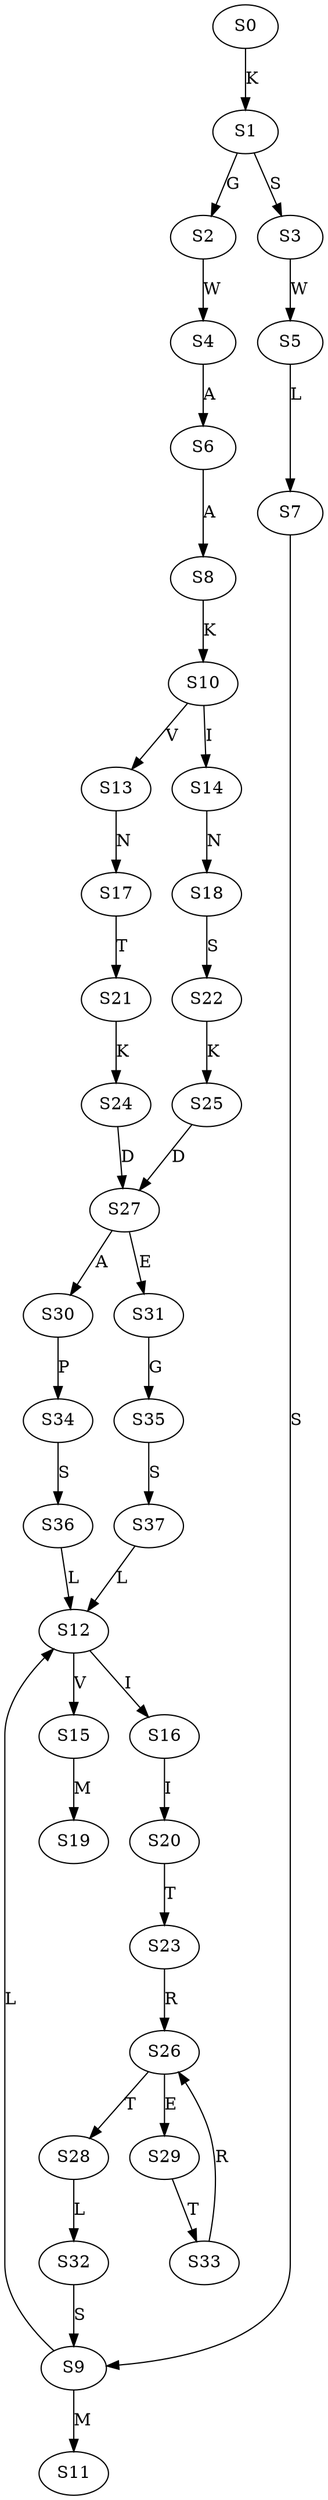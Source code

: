 strict digraph  {
	S0 -> S1 [ label = K ];
	S1 -> S2 [ label = G ];
	S1 -> S3 [ label = S ];
	S2 -> S4 [ label = W ];
	S3 -> S5 [ label = W ];
	S4 -> S6 [ label = A ];
	S5 -> S7 [ label = L ];
	S6 -> S8 [ label = A ];
	S7 -> S9 [ label = S ];
	S8 -> S10 [ label = K ];
	S9 -> S11 [ label = M ];
	S9 -> S12 [ label = L ];
	S10 -> S13 [ label = V ];
	S10 -> S14 [ label = I ];
	S12 -> S15 [ label = V ];
	S12 -> S16 [ label = I ];
	S13 -> S17 [ label = N ];
	S14 -> S18 [ label = N ];
	S15 -> S19 [ label = M ];
	S16 -> S20 [ label = I ];
	S17 -> S21 [ label = T ];
	S18 -> S22 [ label = S ];
	S20 -> S23 [ label = T ];
	S21 -> S24 [ label = K ];
	S22 -> S25 [ label = K ];
	S23 -> S26 [ label = R ];
	S24 -> S27 [ label = D ];
	S25 -> S27 [ label = D ];
	S26 -> S28 [ label = T ];
	S26 -> S29 [ label = E ];
	S27 -> S30 [ label = A ];
	S27 -> S31 [ label = E ];
	S28 -> S32 [ label = L ];
	S29 -> S33 [ label = T ];
	S30 -> S34 [ label = P ];
	S31 -> S35 [ label = G ];
	S32 -> S9 [ label = S ];
	S33 -> S26 [ label = R ];
	S34 -> S36 [ label = S ];
	S35 -> S37 [ label = S ];
	S36 -> S12 [ label = L ];
	S37 -> S12 [ label = L ];
}
